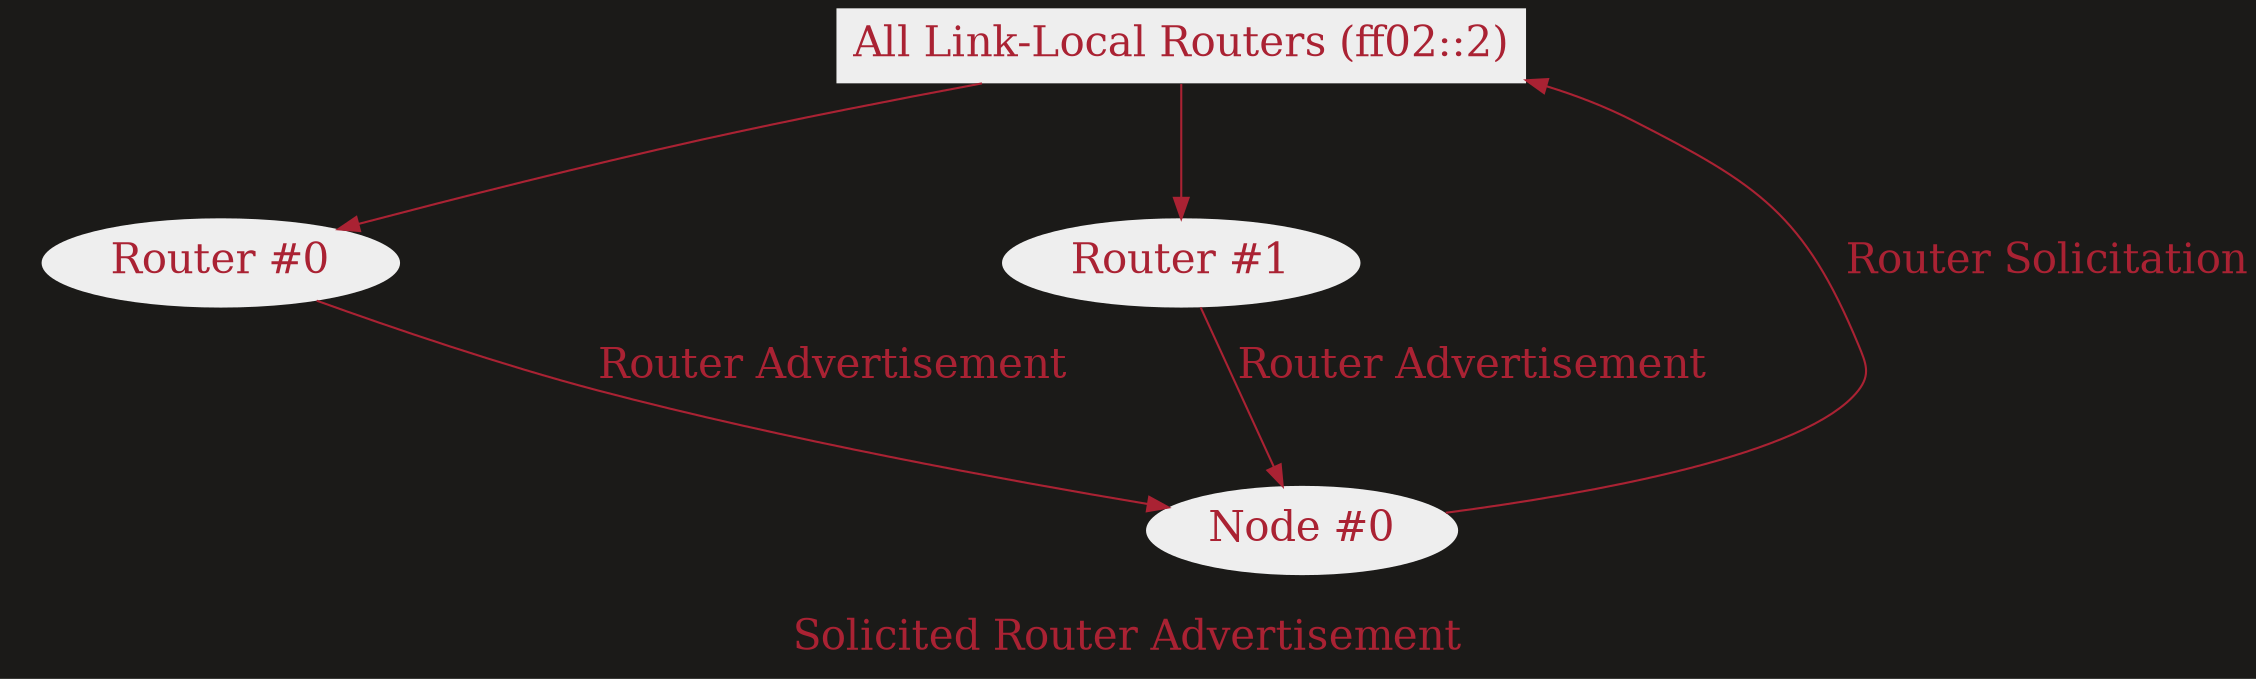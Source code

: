 digraph SRA {
    label="Solicited Router Advertisement"
    compound=true
    splines=true
    nodesep=4
    color=none
    fontcolor="#aa2233"
    fontsize=20
    bgcolor="#1b1a18"
    edge[color="#aa2233", fontcolor="#aa2233", fontsize=20]
    node[fontcolor="#aa2233", fontsize=20]
    subgraph cluster0 {
        style="invis"
        label="Routers"
        router0[
            label="Router #0"
            style=filled
            color=none
            fillcolor="#eeeeee"
        ]
        router1[
            label="Router #1"
            style=filled
            color=none
            fillcolor="#eeeeee"
        ]
    }
    all_routers[
        label="All Link-Local Routers (ff02::2)"
        style=filled
        color=none
        fillcolor="#eeeeee"
        shape=rectangle
    ]
    subgraph cluster1 {
        label="Nodes"
        style="invis"
        node0[
            label="Node #0"
            style=filled
            color=none
            fillcolor="#eeeeee"
        ]
    }
    node0 -> all_routers[label="Router Solicitation"]
    all_routers -> router0
    all_routers -> router1
    router0 -> node0[label="Router Advertisement"]
    router1 -> node0[label="Router Advertisement"]
}

